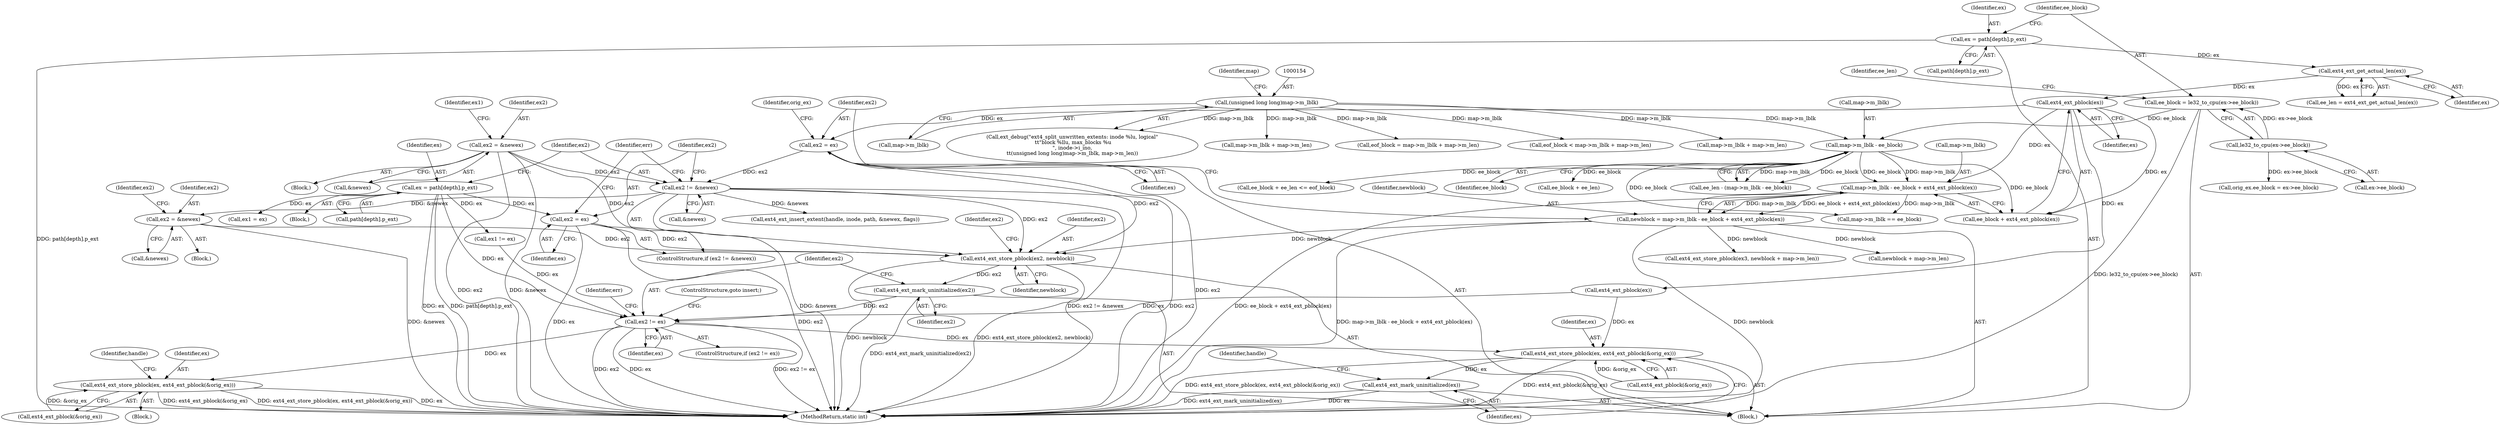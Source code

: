 digraph "1_linux_667eff35a1f56fa74ce98a0c7c29a40adc1ba4e3_0@pointer" {
"1000551" [label="(Call,ext4_ext_mark_uninitialized(ex2))"];
"1000542" [label="(Call,ext4_ext_store_pblock(ex2, newblock))"];
"1000485" [label="(Call,ex2 != &newex)"];
"1000314" [label="(Call,ex2 = &newex)"];
"1000239" [label="(Call,ex2 = ex)"];
"1000237" [label="(Call,ext4_ext_pblock(ex))"];
"1000218" [label="(Call,ext4_ext_get_actual_len(ex))"];
"1000203" [label="(Call,ex = path[depth].p_ext)"];
"1000530" [label="(Call,ex2 = &newex)"];
"1000489" [label="(Call,ex2 = ex)"];
"1000477" [label="(Call,ex = path[depth].p_ext)"];
"1000229" [label="(Call,newblock = map->m_lblk - ee_block + ext4_ext_pblock(ex))"];
"1000231" [label="(Call,map->m_lblk - ee_block + ext4_ext_pblock(ex))"];
"1000224" [label="(Call,map->m_lblk - ee_block)"];
"1000153" [label="(Call,(unsigned long long)map->m_lblk)"];
"1000210" [label="(Call,ee_block = le32_to_cpu(ex->ee_block))"];
"1000212" [label="(Call,le32_to_cpu(ex->ee_block))"];
"1000554" [label="(Call,ex2 != ex)"];
"1000610" [label="(Call,ext4_ext_store_pblock(ex, ext4_ext_pblock(&orig_ex)))"];
"1000651" [label="(Call,ext4_ext_store_pblock(ex, ext4_ext_pblock(&orig_ex)))"];
"1000656" [label="(Call,ext4_ext_mark_uninitialized(ex))"];
"1000530" [label="(Call,ex2 = &newex)"];
"1000219" [label="(Identifier,ex)"];
"1000487" [label="(Call,&newex)"];
"1000586" [label="(Block,)"];
"1000211" [label="(Identifier,ee_block)"];
"1000484" [label="(ControlStructure,if (ex2 != &newex))"];
"1000216" [label="(Call,ee_len = ext4_ext_get_actual_len(ex))"];
"1000298" [label="(Block,)"];
"1000556" [label="(Identifier,ex)"];
"1000224" [label="(Call,map->m_lblk - ee_block)"];
"1000263" [label="(Call,ee_block + ee_len)"];
"1000611" [label="(Identifier,ex)"];
"1000210" [label="(Call,ee_block = le32_to_cpu(ex->ee_block))"];
"1000514" [label="(Block,)"];
"1000155" [label="(Call,map->m_lblk)"];
"1000315" [label="(Identifier,ex2)"];
"1000485" [label="(Call,ex2 != &newex)"];
"1000612" [label="(Call,ext4_ext_pblock(&orig_ex))"];
"1000659" [label="(Identifier,handle)"];
"1000551" [label="(Call,ext4_ext_mark_uninitialized(ex2))"];
"1000231" [label="(Call,map->m_lblk - ee_block + ext4_ext_pblock(ex))"];
"1000225" [label="(Call,map->m_lblk)"];
"1000493" [label="(Identifier,err)"];
"1000656" [label="(Call,ext4_ext_mark_uninitialized(ex))"];
"1000361" [label="(Call,newblock + map->m_len)"];
"1000652" [label="(Identifier,ex)"];
"1000489" [label="(Call,ex2 = ex)"];
"1000657" [label="(Identifier,ex)"];
"1000148" [label="(Call,ext_debug(\"ext4_split_unwritten_extents: inode %lu, logical\"\n \t\t\"block %llu, max_blocks %u\n\", inode->i_ino,\n\t\t(unsigned long long)map->m_lblk, map->m_len))"];
"1000491" [label="(Identifier,ex)"];
"1000269" [label="(Call,map->m_lblk == ee_block)"];
"1000559" [label="(Identifier,err)"];
"1000235" [label="(Call,ee_block + ext4_ext_pblock(ex))"];
"1000477" [label="(Call,ex = path[depth].p_ext)"];
"1000212" [label="(Call,le32_to_cpu(ex->ee_block))"];
"1000554" [label="(Call,ex2 != ex)"];
"1000544" [label="(Identifier,newblock)"];
"1000515" [label="(Call,ex1 = ex)"];
"1000536" [label="(Identifier,ex2)"];
"1000486" [label="(Identifier,ex2)"];
"1000547" [label="(Identifier,ex2)"];
"1000205" [label="(Call,path[depth].p_ext)"];
"1000121" [label="(Block,)"];
"1000572" [label="(Call,ext4_ext_insert_extent(handle, inode, path, &newex, flags))"];
"1000314" [label="(Call,ex2 = &newex)"];
"1000217" [label="(Identifier,ee_len)"];
"1000183" [label="(Call,map->m_lblk + map->m_len)"];
"1000232" [label="(Call,map->m_lblk)"];
"1000552" [label="(Identifier,ex2)"];
"1000244" [label="(Identifier,orig_ex)"];
"1000159" [label="(Identifier,map)"];
"1000616" [label="(Identifier,handle)"];
"1000240" [label="(Identifier,ex2)"];
"1000237" [label="(Call,ext4_ext_pblock(ex))"];
"1000242" [label="(Call,orig_ex.ee_block = ex->ee_block)"];
"1000222" [label="(Call,ee_len - (map->m_lblk - ee_block))"];
"1000190" [label="(Call,eof_block = map->m_lblk + map->m_len)"];
"1000204" [label="(Identifier,ex)"];
"1000610" [label="(Call,ext4_ext_store_pblock(ex, ext4_ext_pblock(&orig_ex)))"];
"1000239" [label="(Call,ex2 = ex)"];
"1000651" [label="(Call,ext4_ext_store_pblock(ex, ext4_ext_pblock(&orig_ex)))"];
"1000153" [label="(Call,(unsigned long long)map->m_lblk)"];
"1000557" [label="(ControlStructure,goto insert;)"];
"1000316" [label="(Call,&newex)"];
"1000553" [label="(ControlStructure,if (ex2 != ex))"];
"1000543" [label="(Identifier,ex2)"];
"1000218" [label="(Call,ext4_ext_get_actual_len(ex))"];
"1000341" [label="(Block,)"];
"1000213" [label="(Call,ex->ee_block)"];
"1000321" [label="(Identifier,ex1)"];
"1000359" [label="(Call,ext4_ext_store_pblock(ex3, newblock + map->m_len))"];
"1000478" [label="(Identifier,ex)"];
"1000531" [label="(Identifier,ex2)"];
"1000532" [label="(Call,&newex)"];
"1000479" [label="(Call,path[depth].p_ext)"];
"1000203" [label="(Call,ex = path[depth].p_ext)"];
"1000258" [label="(Call,ext4_ext_pblock(ex))"];
"1000511" [label="(Call,ex1 != ex)"];
"1000230" [label="(Identifier,newblock)"];
"1000262" [label="(Call,ee_block + ee_len <= eof_block)"];
"1000653" [label="(Call,ext4_ext_pblock(&orig_ex))"];
"1000241" [label="(Identifier,ex)"];
"1000542" [label="(Call,ext4_ext_store_pblock(ex2, newblock))"];
"1000181" [label="(Call,eof_block < map->m_lblk + map->m_len)"];
"1000555" [label="(Identifier,ex2)"];
"1000490" [label="(Identifier,ex2)"];
"1000228" [label="(Identifier,ee_block)"];
"1000192" [label="(Call,map->m_lblk + map->m_len)"];
"1000238" [label="(Identifier,ex)"];
"1000666" [label="(MethodReturn,static int)"];
"1000229" [label="(Call,newblock = map->m_lblk - ee_block + ext4_ext_pblock(ex))"];
"1000551" -> "1000121"  [label="AST: "];
"1000551" -> "1000552"  [label="CFG: "];
"1000552" -> "1000551"  [label="AST: "];
"1000555" -> "1000551"  [label="CFG: "];
"1000551" -> "1000666"  [label="DDG: ext4_ext_mark_uninitialized(ex2)"];
"1000542" -> "1000551"  [label="DDG: ex2"];
"1000551" -> "1000554"  [label="DDG: ex2"];
"1000542" -> "1000121"  [label="AST: "];
"1000542" -> "1000544"  [label="CFG: "];
"1000543" -> "1000542"  [label="AST: "];
"1000544" -> "1000542"  [label="AST: "];
"1000547" -> "1000542"  [label="CFG: "];
"1000542" -> "1000666"  [label="DDG: ext4_ext_store_pblock(ex2, newblock)"];
"1000542" -> "1000666"  [label="DDG: newblock"];
"1000485" -> "1000542"  [label="DDG: ex2"];
"1000314" -> "1000542"  [label="DDG: ex2"];
"1000239" -> "1000542"  [label="DDG: ex2"];
"1000530" -> "1000542"  [label="DDG: ex2"];
"1000489" -> "1000542"  [label="DDG: ex2"];
"1000229" -> "1000542"  [label="DDG: newblock"];
"1000485" -> "1000484"  [label="AST: "];
"1000485" -> "1000487"  [label="CFG: "];
"1000486" -> "1000485"  [label="AST: "];
"1000487" -> "1000485"  [label="AST: "];
"1000490" -> "1000485"  [label="CFG: "];
"1000493" -> "1000485"  [label="CFG: "];
"1000485" -> "1000666"  [label="DDG: ex2"];
"1000485" -> "1000666"  [label="DDG: &newex"];
"1000485" -> "1000666"  [label="DDG: ex2 != &newex"];
"1000314" -> "1000485"  [label="DDG: ex2"];
"1000239" -> "1000485"  [label="DDG: ex2"];
"1000485" -> "1000530"  [label="DDG: &newex"];
"1000485" -> "1000572"  [label="DDG: &newex"];
"1000314" -> "1000298"  [label="AST: "];
"1000314" -> "1000316"  [label="CFG: "];
"1000315" -> "1000314"  [label="AST: "];
"1000316" -> "1000314"  [label="AST: "];
"1000321" -> "1000314"  [label="CFG: "];
"1000314" -> "1000666"  [label="DDG: ex2"];
"1000314" -> "1000666"  [label="DDG: &newex"];
"1000239" -> "1000121"  [label="AST: "];
"1000239" -> "1000241"  [label="CFG: "];
"1000240" -> "1000239"  [label="AST: "];
"1000241" -> "1000239"  [label="AST: "];
"1000244" -> "1000239"  [label="CFG: "];
"1000239" -> "1000666"  [label="DDG: ex2"];
"1000237" -> "1000239"  [label="DDG: ex"];
"1000237" -> "1000235"  [label="AST: "];
"1000237" -> "1000238"  [label="CFG: "];
"1000238" -> "1000237"  [label="AST: "];
"1000235" -> "1000237"  [label="CFG: "];
"1000237" -> "1000231"  [label="DDG: ex"];
"1000237" -> "1000235"  [label="DDG: ex"];
"1000218" -> "1000237"  [label="DDG: ex"];
"1000237" -> "1000258"  [label="DDG: ex"];
"1000218" -> "1000216"  [label="AST: "];
"1000218" -> "1000219"  [label="CFG: "];
"1000219" -> "1000218"  [label="AST: "];
"1000216" -> "1000218"  [label="CFG: "];
"1000218" -> "1000216"  [label="DDG: ex"];
"1000203" -> "1000218"  [label="DDG: ex"];
"1000203" -> "1000121"  [label="AST: "];
"1000203" -> "1000205"  [label="CFG: "];
"1000204" -> "1000203"  [label="AST: "];
"1000205" -> "1000203"  [label="AST: "];
"1000211" -> "1000203"  [label="CFG: "];
"1000203" -> "1000666"  [label="DDG: path[depth].p_ext"];
"1000530" -> "1000514"  [label="AST: "];
"1000530" -> "1000532"  [label="CFG: "];
"1000531" -> "1000530"  [label="AST: "];
"1000532" -> "1000530"  [label="AST: "];
"1000536" -> "1000530"  [label="CFG: "];
"1000530" -> "1000666"  [label="DDG: &newex"];
"1000489" -> "1000484"  [label="AST: "];
"1000489" -> "1000491"  [label="CFG: "];
"1000490" -> "1000489"  [label="AST: "];
"1000491" -> "1000489"  [label="AST: "];
"1000493" -> "1000489"  [label="CFG: "];
"1000489" -> "1000666"  [label="DDG: ex"];
"1000489" -> "1000666"  [label="DDG: ex2"];
"1000477" -> "1000489"  [label="DDG: ex"];
"1000477" -> "1000341"  [label="AST: "];
"1000477" -> "1000479"  [label="CFG: "];
"1000478" -> "1000477"  [label="AST: "];
"1000479" -> "1000477"  [label="AST: "];
"1000486" -> "1000477"  [label="CFG: "];
"1000477" -> "1000666"  [label="DDG: path[depth].p_ext"];
"1000477" -> "1000666"  [label="DDG: ex"];
"1000477" -> "1000511"  [label="DDG: ex"];
"1000477" -> "1000515"  [label="DDG: ex"];
"1000477" -> "1000554"  [label="DDG: ex"];
"1000229" -> "1000121"  [label="AST: "];
"1000229" -> "1000231"  [label="CFG: "];
"1000230" -> "1000229"  [label="AST: "];
"1000231" -> "1000229"  [label="AST: "];
"1000240" -> "1000229"  [label="CFG: "];
"1000229" -> "1000666"  [label="DDG: map->m_lblk - ee_block + ext4_ext_pblock(ex)"];
"1000229" -> "1000666"  [label="DDG: newblock"];
"1000231" -> "1000229"  [label="DDG: map->m_lblk"];
"1000231" -> "1000229"  [label="DDG: ee_block + ext4_ext_pblock(ex)"];
"1000229" -> "1000359"  [label="DDG: newblock"];
"1000229" -> "1000361"  [label="DDG: newblock"];
"1000231" -> "1000235"  [label="CFG: "];
"1000232" -> "1000231"  [label="AST: "];
"1000235" -> "1000231"  [label="AST: "];
"1000231" -> "1000666"  [label="DDG: ee_block + ext4_ext_pblock(ex)"];
"1000224" -> "1000231"  [label="DDG: map->m_lblk"];
"1000224" -> "1000231"  [label="DDG: ee_block"];
"1000231" -> "1000269"  [label="DDG: map->m_lblk"];
"1000224" -> "1000222"  [label="AST: "];
"1000224" -> "1000228"  [label="CFG: "];
"1000225" -> "1000224"  [label="AST: "];
"1000228" -> "1000224"  [label="AST: "];
"1000222" -> "1000224"  [label="CFG: "];
"1000224" -> "1000222"  [label="DDG: map->m_lblk"];
"1000224" -> "1000222"  [label="DDG: ee_block"];
"1000153" -> "1000224"  [label="DDG: map->m_lblk"];
"1000210" -> "1000224"  [label="DDG: ee_block"];
"1000224" -> "1000235"  [label="DDG: ee_block"];
"1000224" -> "1000262"  [label="DDG: ee_block"];
"1000224" -> "1000263"  [label="DDG: ee_block"];
"1000224" -> "1000269"  [label="DDG: ee_block"];
"1000153" -> "1000148"  [label="AST: "];
"1000153" -> "1000155"  [label="CFG: "];
"1000154" -> "1000153"  [label="AST: "];
"1000155" -> "1000153"  [label="AST: "];
"1000159" -> "1000153"  [label="CFG: "];
"1000153" -> "1000148"  [label="DDG: map->m_lblk"];
"1000153" -> "1000181"  [label="DDG: map->m_lblk"];
"1000153" -> "1000183"  [label="DDG: map->m_lblk"];
"1000153" -> "1000190"  [label="DDG: map->m_lblk"];
"1000153" -> "1000192"  [label="DDG: map->m_lblk"];
"1000210" -> "1000121"  [label="AST: "];
"1000210" -> "1000212"  [label="CFG: "];
"1000211" -> "1000210"  [label="AST: "];
"1000212" -> "1000210"  [label="AST: "];
"1000217" -> "1000210"  [label="CFG: "];
"1000210" -> "1000666"  [label="DDG: le32_to_cpu(ex->ee_block)"];
"1000212" -> "1000210"  [label="DDG: ex->ee_block"];
"1000212" -> "1000213"  [label="CFG: "];
"1000213" -> "1000212"  [label="AST: "];
"1000212" -> "1000242"  [label="DDG: ex->ee_block"];
"1000554" -> "1000553"  [label="AST: "];
"1000554" -> "1000556"  [label="CFG: "];
"1000555" -> "1000554"  [label="AST: "];
"1000556" -> "1000554"  [label="AST: "];
"1000557" -> "1000554"  [label="CFG: "];
"1000559" -> "1000554"  [label="CFG: "];
"1000554" -> "1000666"  [label="DDG: ex2 != ex"];
"1000554" -> "1000666"  [label="DDG: ex2"];
"1000554" -> "1000666"  [label="DDG: ex"];
"1000258" -> "1000554"  [label="DDG: ex"];
"1000511" -> "1000554"  [label="DDG: ex"];
"1000554" -> "1000610"  [label="DDG: ex"];
"1000554" -> "1000651"  [label="DDG: ex"];
"1000610" -> "1000586"  [label="AST: "];
"1000610" -> "1000612"  [label="CFG: "];
"1000611" -> "1000610"  [label="AST: "];
"1000612" -> "1000610"  [label="AST: "];
"1000616" -> "1000610"  [label="CFG: "];
"1000610" -> "1000666"  [label="DDG: ext4_ext_store_pblock(ex, ext4_ext_pblock(&orig_ex))"];
"1000610" -> "1000666"  [label="DDG: ex"];
"1000610" -> "1000666"  [label="DDG: ext4_ext_pblock(&orig_ex)"];
"1000612" -> "1000610"  [label="DDG: &orig_ex"];
"1000651" -> "1000121"  [label="AST: "];
"1000651" -> "1000653"  [label="CFG: "];
"1000652" -> "1000651"  [label="AST: "];
"1000653" -> "1000651"  [label="AST: "];
"1000657" -> "1000651"  [label="CFG: "];
"1000651" -> "1000666"  [label="DDG: ext4_ext_store_pblock(ex, ext4_ext_pblock(&orig_ex))"];
"1000651" -> "1000666"  [label="DDG: ext4_ext_pblock(&orig_ex)"];
"1000258" -> "1000651"  [label="DDG: ex"];
"1000653" -> "1000651"  [label="DDG: &orig_ex"];
"1000651" -> "1000656"  [label="DDG: ex"];
"1000656" -> "1000121"  [label="AST: "];
"1000656" -> "1000657"  [label="CFG: "];
"1000657" -> "1000656"  [label="AST: "];
"1000659" -> "1000656"  [label="CFG: "];
"1000656" -> "1000666"  [label="DDG: ext4_ext_mark_uninitialized(ex)"];
"1000656" -> "1000666"  [label="DDG: ex"];
}
